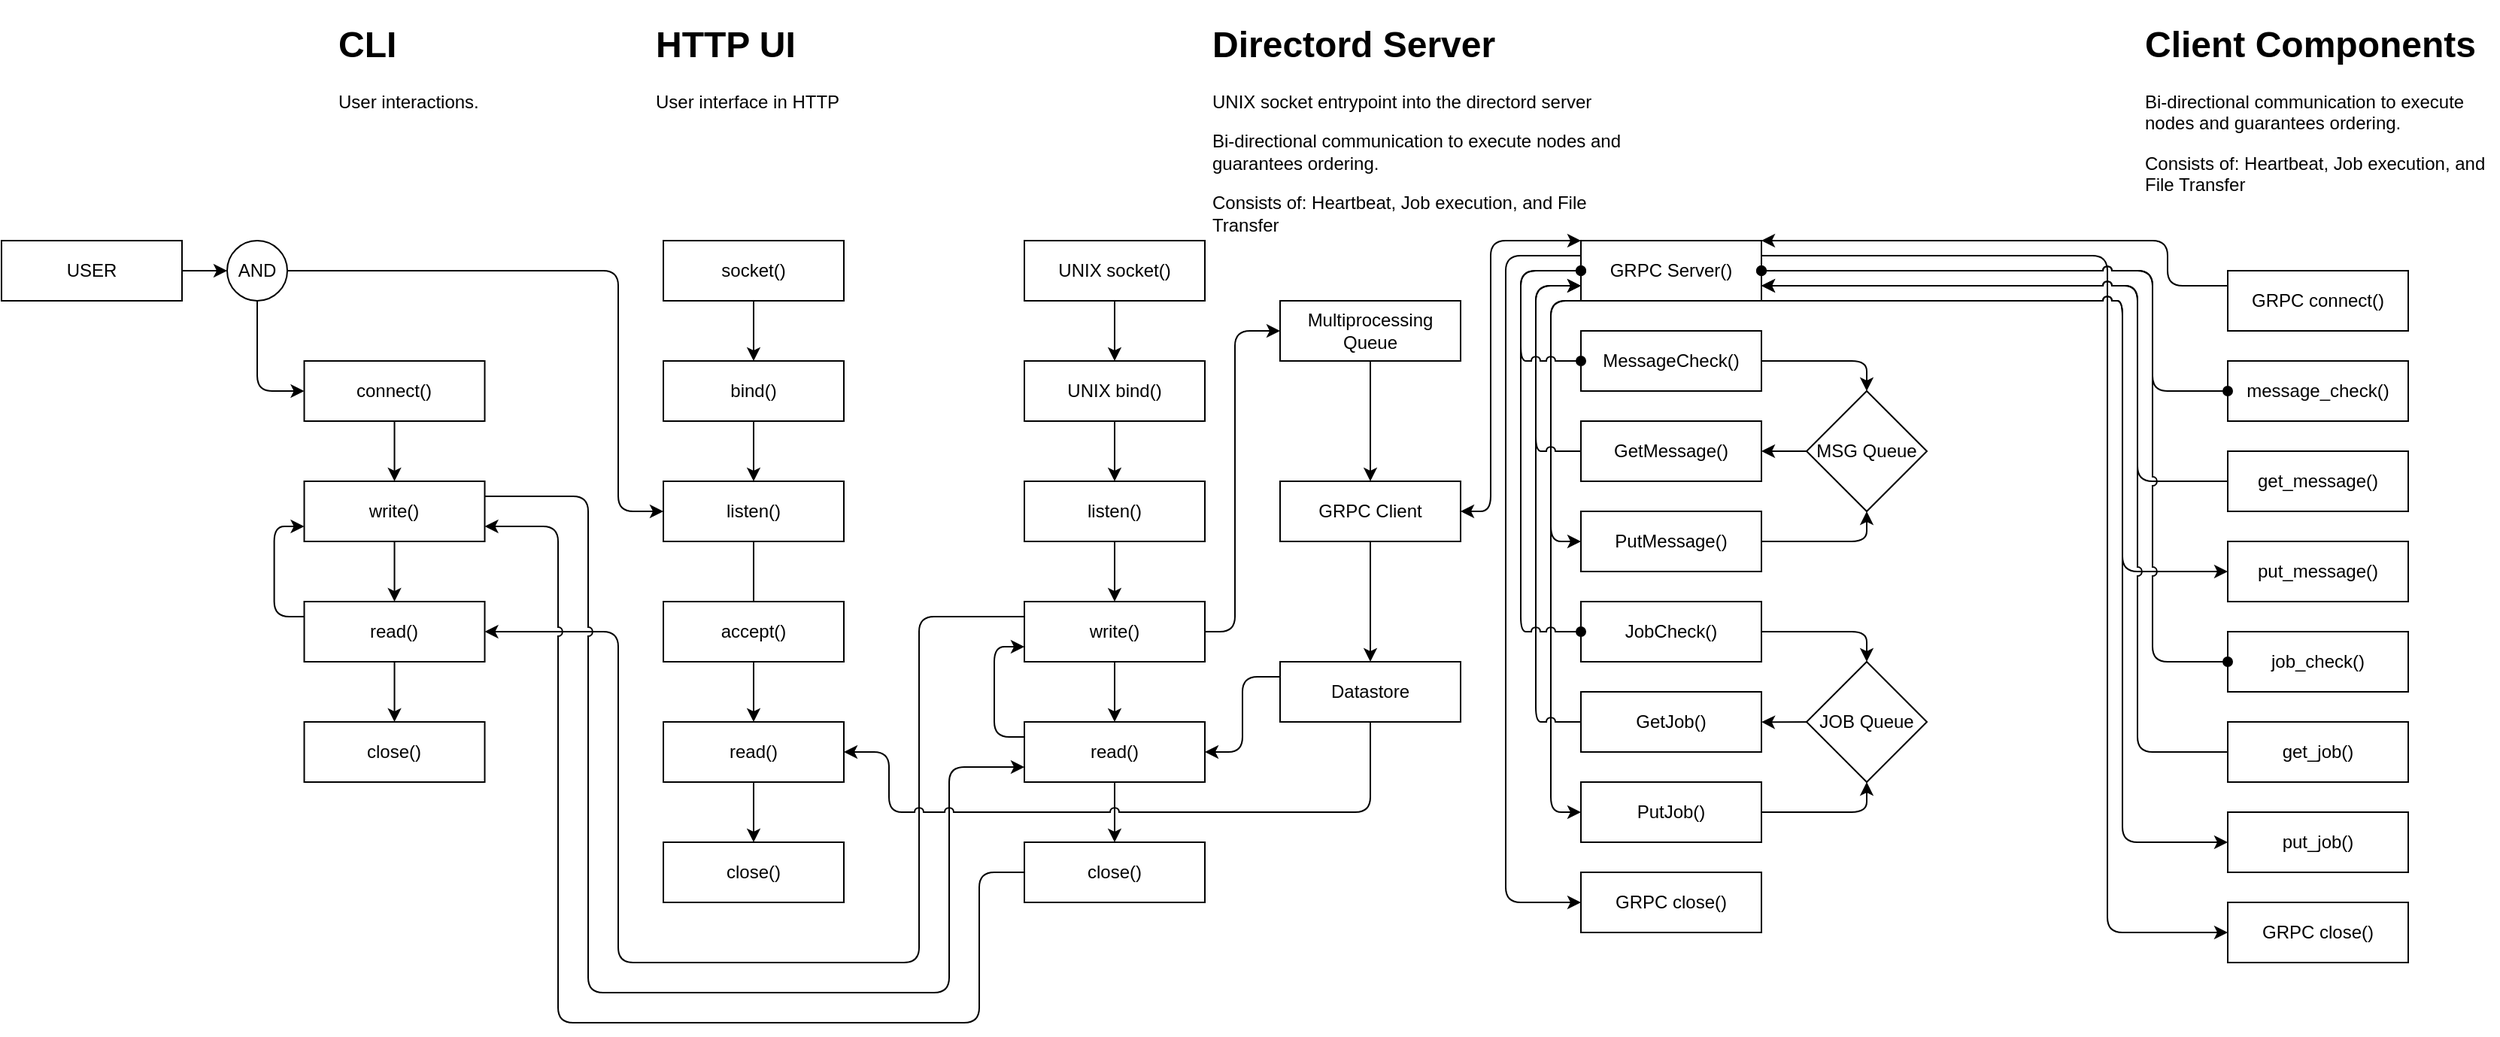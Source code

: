 <mxfile version="16.1.4" type="device"><diagram name="Page-1" id="8ce9d11a-91a2-4d17-14d8-a56ed91bf033"><mxGraphModel dx="1894" dy="651" grid="1" gridSize="10" guides="1" tooltips="1" connect="1" arrows="1" fold="1" page="1" pageScale="1" pageWidth="1100" pageHeight="850" background="#ffffff" math="0" shadow="0"><root><mxCell id="0"/><mxCell id="1" parent="0"/><mxCell id="uqe6oEXConPmfzKqluxQ-51" style="edgeStyle=orthogonalEdgeStyle;rounded=1;jumpStyle=arc;orthogonalLoop=1;jettySize=auto;html=1;exitX=1;exitY=0.25;exitDx=0;exitDy=0;entryX=0;entryY=0.5;entryDx=0;entryDy=0;startArrow=none;startFill=0;endArrow=classic;endFill=1;" edge="1" parent="1" source="bobSDe8uDwk_6qxty1IZ-61" target="bobSDe8uDwk_6qxty1IZ-124"><mxGeometry relative="1" as="geometry"><Array as="points"><mxPoint x="680" y="250"/><mxPoint x="680" y="700"/></Array></mxGeometry></mxCell><mxCell id="uqe6oEXConPmfzKqluxQ-34" style="edgeStyle=orthogonalEdgeStyle;rounded=1;jumpStyle=arc;orthogonalLoop=1;jettySize=auto;html=1;exitX=0;exitY=0.5;exitDx=0;exitDy=0;entryX=1;entryY=1;entryDx=0;entryDy=0;startArrow=classic;startFill=1;endArrow=none;endFill=0;" edge="1" parent="1" source="uqe6oEXConPmfzKqluxQ-33" target="bobSDe8uDwk_6qxty1IZ-61"><mxGeometry relative="1" as="geometry"><mxPoint x="770" y="470" as="sourcePoint"/><mxPoint x="490" y="280" as="targetPoint"/><Array as="points"><mxPoint x="690" y="640"/><mxPoint x="690" y="280"/></Array></mxGeometry></mxCell><mxCell id="_8_m-4VWOtP7xJWO-N_d-16" style="edgeStyle=orthogonalEdgeStyle;rounded=1;jumpStyle=arc;orthogonalLoop=1;jettySize=auto;html=1;exitX=0;exitY=0.5;exitDx=0;exitDy=0;entryX=1;entryY=1;entryDx=0;entryDy=0;startArrow=classic;startFill=1;endArrow=none;endFill=0;" parent="1" source="bobSDe8uDwk_6qxty1IZ-123" target="bobSDe8uDwk_6qxty1IZ-61" edge="1"><mxGeometry relative="1" as="geometry"><mxPoint x="623.139" y="424.57" as="targetPoint"/><Array as="points"><mxPoint x="690" y="460"/><mxPoint x="690" y="280"/></Array></mxGeometry></mxCell><mxCell id="uqe6oEXConPmfzKqluxQ-4" style="edgeStyle=orthogonalEdgeStyle;rounded=1;orthogonalLoop=1;jettySize=auto;html=1;exitX=0;exitY=0.5;exitDx=0;exitDy=0;jumpStyle=arc;startArrow=classic;startFill=1;endArrow=none;endFill=0;entryX=0;entryY=1;entryDx=0;entryDy=0;" edge="1" parent="1" source="bobSDe8uDwk_6qxty1IZ-66" target="bobSDe8uDwk_6qxty1IZ-61"><mxGeometry relative="1" as="geometry"><mxPoint x="330" y="270" as="targetPoint"/><Array as="points"><mxPoint x="310" y="440"/><mxPoint x="310" y="280"/></Array></mxGeometry></mxCell><mxCell id="uqe6oEXConPmfzKqluxQ-26" style="edgeStyle=orthogonalEdgeStyle;rounded=1;jumpStyle=arc;orthogonalLoop=1;jettySize=auto;html=1;exitX=0;exitY=1;exitDx=0;exitDy=0;entryX=0;entryY=0.5;entryDx=0;entryDy=0;startArrow=none;startFill=0;endArrow=classic;endFill=1;" edge="1" parent="1" source="bobSDe8uDwk_6qxty1IZ-61" target="uqe6oEXConPmfzKqluxQ-19"><mxGeometry relative="1" as="geometry"><Array as="points"><mxPoint x="310" y="280"/><mxPoint x="310" y="620"/></Array></mxGeometry></mxCell><mxCell id="bobSDe8uDwk_6qxty1IZ-14" style="edgeStyle=orthogonalEdgeStyle;rounded=0;orthogonalLoop=1;jettySize=auto;html=1;exitX=0.5;exitY=1;exitDx=0;exitDy=0;entryX=0.5;entryY=0;entryDx=0;entryDy=0;" parent="1" source="bobSDe8uDwk_6qxty1IZ-209" target="bobSDe8uDwk_6qxty1IZ-11" edge="1"><mxGeometry relative="1" as="geometry"/></mxCell><mxCell id="bobSDe8uDwk_6qxty1IZ-7" value="UNIX socket()" style="rounded=0;whiteSpace=wrap;html=1;" parent="1" vertex="1"><mxGeometry x="-40" y="240" width="120" height="40" as="geometry"/></mxCell><mxCell id="bobSDe8uDwk_6qxty1IZ-8" value="&lt;h1&gt;Directord Server&lt;/h1&gt;&lt;p&gt;UNIX socket entrypoint into the directord server&lt;/p&gt;&lt;p&gt;Bi-directional communication to execute nodes and guarantees ordering.&lt;/p&gt;&lt;p&gt;Consists of: Heartbeat, Job execution, and File Transfer&lt;/p&gt;" style="text;html=1;strokeColor=none;fillColor=none;spacing=5;spacingTop=-20;whiteSpace=wrap;overflow=hidden;rounded=0;" parent="1" vertex="1"><mxGeometry x="80" y="90" width="280" height="150" as="geometry"/></mxCell><mxCell id="bobSDe8uDwk_6qxty1IZ-18" style="edgeStyle=orthogonalEdgeStyle;rounded=0;orthogonalLoop=1;jettySize=auto;html=1;exitX=0.5;exitY=1;exitDx=0;exitDy=0;entryX=0.5;entryY=0;entryDx=0;entryDy=0;" parent="1" source="bobSDe8uDwk_6qxty1IZ-11" target="bobSDe8uDwk_6qxty1IZ-15" edge="1"><mxGeometry relative="1" as="geometry"/></mxCell><mxCell id="bobSDe8uDwk_6qxty1IZ-190" style="edgeStyle=orthogonalEdgeStyle;rounded=1;jumpStyle=arc;orthogonalLoop=1;jettySize=auto;html=1;exitX=1;exitY=0.5;exitDx=0;exitDy=0;entryX=0;entryY=0.5;entryDx=0;entryDy=0;startArrow=none;startFill=0;endArrow=classic;endFill=1;" parent="1" source="bobSDe8uDwk_6qxty1IZ-11" target="bobSDe8uDwk_6qxty1IZ-187" edge="1"><mxGeometry relative="1" as="geometry"><Array as="points"><mxPoint x="100" y="500"/><mxPoint x="100" y="300"/></Array></mxGeometry></mxCell><mxCell id="bobSDe8uDwk_6qxty1IZ-240" style="edgeStyle=orthogonalEdgeStyle;rounded=1;jumpStyle=arc;orthogonalLoop=1;jettySize=auto;html=1;exitX=0;exitY=0.25;exitDx=0;exitDy=0;entryX=1;entryY=0.5;entryDx=0;entryDy=0;startArrow=none;startFill=0;endArrow=classic;endFill=1;" parent="1" source="bobSDe8uDwk_6qxty1IZ-11" target="bobSDe8uDwk_6qxty1IZ-201" edge="1"><mxGeometry relative="1" as="geometry"><Array as="points"><mxPoint x="-110" y="490"/><mxPoint x="-110" y="720"/><mxPoint x="-310" y="720"/><mxPoint x="-310" y="500"/></Array></mxGeometry></mxCell><mxCell id="bobSDe8uDwk_6qxty1IZ-11" value="write()" style="rounded=0;whiteSpace=wrap;html=1;" parent="1" vertex="1"><mxGeometry x="-40" y="480" width="120" height="40" as="geometry"/></mxCell><mxCell id="bobSDe8uDwk_6qxty1IZ-13" style="edgeStyle=orthogonalEdgeStyle;rounded=1;orthogonalLoop=1;jettySize=auto;html=1;exitX=1;exitY=0.25;exitDx=0;exitDy=0;entryX=0;entryY=0.75;entryDx=0;entryDy=0;startArrow=none;startFill=0;jumpStyle=arc;" parent="1" source="bobSDe8uDwk_6qxty1IZ-198" target="bobSDe8uDwk_6qxty1IZ-15" edge="1"><mxGeometry relative="1" as="geometry"><Array as="points"><mxPoint x="-330" y="410"/><mxPoint x="-330" y="740"/><mxPoint x="-90" y="740"/><mxPoint x="-90" y="590"/></Array></mxGeometry></mxCell><mxCell id="bobSDe8uDwk_6qxty1IZ-203" style="edgeStyle=orthogonalEdgeStyle;rounded=1;jumpStyle=arc;orthogonalLoop=1;jettySize=auto;html=1;exitX=0.5;exitY=1;exitDx=0;exitDy=0;entryX=0.5;entryY=0;entryDx=0;entryDy=0;startArrow=none;startFill=0;endArrow=classic;endFill=1;" parent="1" source="bobSDe8uDwk_6qxty1IZ-12" target="bobSDe8uDwk_6qxty1IZ-198" edge="1"><mxGeometry relative="1" as="geometry"/></mxCell><mxCell id="bobSDe8uDwk_6qxty1IZ-12" value="connect()" style="rounded=0;whiteSpace=wrap;html=1;" parent="1" vertex="1"><mxGeometry x="-518.75" y="320" width="120" height="40" as="geometry"/></mxCell><mxCell id="bobSDe8uDwk_6qxty1IZ-17" style="edgeStyle=orthogonalEdgeStyle;rounded=1;orthogonalLoop=1;jettySize=auto;html=1;exitX=0;exitY=0.25;exitDx=0;exitDy=0;entryX=0;entryY=0.75;entryDx=0;entryDy=0;" parent="1" source="bobSDe8uDwk_6qxty1IZ-15" target="bobSDe8uDwk_6qxty1IZ-11" edge="1"><mxGeometry relative="1" as="geometry"/></mxCell><mxCell id="bobSDe8uDwk_6qxty1IZ-19" style="edgeStyle=orthogonalEdgeStyle;rounded=0;orthogonalLoop=1;jettySize=auto;html=1;exitX=0.5;exitY=1;exitDx=0;exitDy=0;entryX=0.5;entryY=0;entryDx=0;entryDy=0;" parent="1" source="bobSDe8uDwk_6qxty1IZ-15" target="bobSDe8uDwk_6qxty1IZ-16" edge="1"><mxGeometry relative="1" as="geometry"/></mxCell><mxCell id="bobSDe8uDwk_6qxty1IZ-15" value="read()" style="rounded=0;whiteSpace=wrap;html=1;" parent="1" vertex="1"><mxGeometry x="-40" y="560" width="120" height="40" as="geometry"/></mxCell><mxCell id="bobSDe8uDwk_6qxty1IZ-196" style="edgeStyle=orthogonalEdgeStyle;rounded=1;jumpStyle=arc;orthogonalLoop=1;jettySize=auto;html=1;exitX=0;exitY=0.5;exitDx=0;exitDy=0;entryX=1;entryY=0.75;entryDx=0;entryDy=0;startArrow=none;startFill=0;endArrow=classic;endFill=1;" parent="1" source="bobSDe8uDwk_6qxty1IZ-16" target="bobSDe8uDwk_6qxty1IZ-198" edge="1"><mxGeometry relative="1" as="geometry"><Array as="points"><mxPoint x="-70" y="660"/><mxPoint x="-70" y="760"/><mxPoint x="-350" y="760"/><mxPoint x="-350" y="430"/></Array></mxGeometry></mxCell><mxCell id="bobSDe8uDwk_6qxty1IZ-16" value="close()" style="rounded=0;whiteSpace=wrap;html=1;" parent="1" vertex="1"><mxGeometry x="-40" y="640" width="120" height="40" as="geometry"/></mxCell><mxCell id="bobSDe8uDwk_6qxty1IZ-20" value="&lt;h1&gt;CLI&lt;/h1&gt;&lt;p&gt;User interactions.&lt;/p&gt;" style="text;html=1;strokeColor=none;fillColor=none;spacing=5;spacingTop=-20;whiteSpace=wrap;overflow=hidden;rounded=0;" parent="1" vertex="1"><mxGeometry x="-501.25" y="90" width="102.5" height="70" as="geometry"/></mxCell><mxCell id="bobSDe8uDwk_6qxty1IZ-56" style="edgeStyle=orthogonalEdgeStyle;rounded=0;orthogonalLoop=1;jettySize=auto;html=1;exitX=0.5;exitY=1;exitDx=0;exitDy=0;entryX=0.5;entryY=0;entryDx=0;entryDy=0;fontStyle=0" parent="1" edge="1"><mxGeometry relative="1" as="geometry"><mxPoint x="420" y="280" as="sourcePoint"/></mxGeometry></mxCell><mxCell id="uqe6oEXConPmfzKqluxQ-27" style="edgeStyle=orthogonalEdgeStyle;rounded=1;jumpStyle=arc;orthogonalLoop=1;jettySize=auto;html=1;entryX=0;entryY=0.5;entryDx=0;entryDy=0;startArrow=classic;startFill=1;endArrow=none;endFill=0;exitX=0;exitY=0.75;exitDx=0;exitDy=0;" edge="1" parent="1" source="bobSDe8uDwk_6qxty1IZ-61" target="uqe6oEXConPmfzKqluxQ-17"><mxGeometry relative="1" as="geometry"><mxPoint x="330" y="260" as="sourcePoint"/><Array as="points"><mxPoint x="300" y="270"/><mxPoint x="300" y="560"/></Array></mxGeometry></mxCell><mxCell id="uqe6oEXConPmfzKqluxQ-29" style="edgeStyle=orthogonalEdgeStyle;rounded=1;jumpStyle=arc;orthogonalLoop=1;jettySize=auto;html=1;exitX=0;exitY=0.25;exitDx=0;exitDy=0;entryX=0;entryY=0.5;entryDx=0;entryDy=0;startArrow=none;startFill=0;endArrow=classic;endFill=1;" edge="1" parent="1" source="bobSDe8uDwk_6qxty1IZ-61" target="bobSDe8uDwk_6qxty1IZ-67"><mxGeometry relative="1" as="geometry"><Array as="points"><mxPoint x="280" y="250"/><mxPoint x="280" y="680"/></Array></mxGeometry></mxCell><mxCell id="bobSDe8uDwk_6qxty1IZ-61" value="GRPC Server()" style="rounded=0;whiteSpace=wrap;html=1;fontStyle=0" parent="1" vertex="1"><mxGeometry x="330" y="240" width="120" height="40" as="geometry"/></mxCell><mxCell id="_8_m-4VWOtP7xJWO-N_d-6" style="edgeStyle=orthogonalEdgeStyle;rounded=1;orthogonalLoop=1;jettySize=auto;html=1;exitX=0;exitY=0.5;exitDx=0;exitDy=0;entryX=0;entryY=0.75;entryDx=0;entryDy=0;startArrow=none;startFill=0;endArrow=classic;endFill=1;jumpStyle=arc;" parent="1" source="bobSDe8uDwk_6qxty1IZ-63" target="bobSDe8uDwk_6qxty1IZ-61" edge="1"><mxGeometry relative="1" as="geometry"><Array as="points"><mxPoint x="300" y="380"/><mxPoint x="300" y="270"/></Array></mxGeometry></mxCell><mxCell id="bobSDe8uDwk_6qxty1IZ-63" value="GetMessage()" style="rounded=0;whiteSpace=wrap;html=1;fontStyle=0" parent="1" vertex="1"><mxGeometry x="330" y="360" width="120" height="40" as="geometry"/></mxCell><mxCell id="uqe6oEXConPmfzKqluxQ-13" style="edgeStyle=orthogonalEdgeStyle;rounded=1;jumpStyle=arc;orthogonalLoop=1;jettySize=auto;html=1;exitX=1;exitY=0.5;exitDx=0;exitDy=0;entryX=0.5;entryY=1;entryDx=0;entryDy=0;startArrow=none;startFill=0;endArrow=classic;endFill=1;" edge="1" parent="1" source="bobSDe8uDwk_6qxty1IZ-66" target="uqe6oEXConPmfzKqluxQ-5"><mxGeometry relative="1" as="geometry"><mxPoint x="530" y="420" as="targetPoint"/><Array as="points"><mxPoint x="520" y="440"/></Array></mxGeometry></mxCell><mxCell id="bobSDe8uDwk_6qxty1IZ-66" value="PutMessage()" style="rounded=0;whiteSpace=wrap;html=1;fontStyle=0" parent="1" vertex="1"><mxGeometry x="330" y="420" width="120" height="40" as="geometry"/></mxCell><mxCell id="bobSDe8uDwk_6qxty1IZ-67" value="GRPC&amp;nbsp;close()" style="rounded=0;whiteSpace=wrap;html=1;fontStyle=0" parent="1" vertex="1"><mxGeometry x="330" y="660" width="120" height="40" as="geometry"/></mxCell><mxCell id="bobSDe8uDwk_6qxty1IZ-85" style="edgeStyle=orthogonalEdgeStyle;rounded=0;orthogonalLoop=1;jettySize=auto;html=1;exitX=0.5;exitY=1;exitDx=0;exitDy=0;entryX=0.5;entryY=0;entryDx=0;entryDy=0;fontStyle=0" parent="1" edge="1"><mxGeometry relative="1" as="geometry"><mxPoint x="425" y="260" as="sourcePoint"/></mxGeometry></mxCell><mxCell id="bobSDe8uDwk_6qxty1IZ-87" style="edgeStyle=orthogonalEdgeStyle;rounded=0;orthogonalLoop=1;jettySize=auto;html=1;exitX=0.5;exitY=1;exitDx=0;exitDy=0;fontStyle=0" parent="1" edge="1"><mxGeometry relative="1" as="geometry"><mxPoint x="425" y="340" as="sourcePoint"/></mxGeometry></mxCell><mxCell id="bobSDe8uDwk_6qxty1IZ-89" style="edgeStyle=orthogonalEdgeStyle;rounded=0;orthogonalLoop=1;jettySize=auto;html=1;exitX=0.5;exitY=1;exitDx=0;exitDy=0;entryX=0.5;entryY=0;entryDx=0;entryDy=0;fontStyle=0" parent="1" edge="1"><mxGeometry relative="1" as="geometry"><mxPoint x="425" y="420" as="sourcePoint"/></mxGeometry></mxCell><mxCell id="bobSDe8uDwk_6qxty1IZ-91" style="edgeStyle=orthogonalEdgeStyle;rounded=0;orthogonalLoop=1;jettySize=auto;html=1;exitX=0.5;exitY=1;exitDx=0;exitDy=0;entryX=0.5;entryY=0;entryDx=0;entryDy=0;fontStyle=0" parent="1" edge="1"><mxGeometry relative="1" as="geometry"><mxPoint x="425" y="500" as="sourcePoint"/></mxGeometry></mxCell><mxCell id="bobSDe8uDwk_6qxty1IZ-93" style="edgeStyle=orthogonalEdgeStyle;rounded=0;orthogonalLoop=1;jettySize=auto;html=1;exitX=0;exitY=0.25;exitDx=0;exitDy=0;entryX=0;entryY=0.75;entryDx=0;entryDy=0;fontStyle=0" parent="1" edge="1"><mxGeometry relative="1" as="geometry"><mxPoint x="365" y="490" as="targetPoint"/></mxGeometry></mxCell><mxCell id="bobSDe8uDwk_6qxty1IZ-94" style="edgeStyle=orthogonalEdgeStyle;rounded=0;orthogonalLoop=1;jettySize=auto;html=1;exitX=0.5;exitY=1;exitDx=0;exitDy=0;entryX=0.5;entryY=0;entryDx=0;entryDy=0;fontStyle=0" parent="1" edge="1"><mxGeometry relative="1" as="geometry"><mxPoint x="425" y="580" as="sourcePoint"/></mxGeometry></mxCell><mxCell id="bobSDe8uDwk_6qxty1IZ-97" style="edgeStyle=orthogonalEdgeStyle;rounded=0;orthogonalLoop=1;jettySize=auto;html=1;exitX=0.5;exitY=1;exitDx=0;exitDy=0;entryX=0.5;entryY=0;entryDx=0;entryDy=0;fontStyle=0" parent="1" edge="1"><mxGeometry relative="1" as="geometry"><mxPoint x="435" y="270" as="sourcePoint"/></mxGeometry></mxCell><mxCell id="bobSDe8uDwk_6qxty1IZ-99" style="edgeStyle=orthogonalEdgeStyle;rounded=0;orthogonalLoop=1;jettySize=auto;html=1;exitX=0.5;exitY=1;exitDx=0;exitDy=0;fontStyle=0" parent="1" edge="1"><mxGeometry relative="1" as="geometry"><mxPoint x="435" y="350" as="sourcePoint"/></mxGeometry></mxCell><mxCell id="bobSDe8uDwk_6qxty1IZ-101" style="edgeStyle=orthogonalEdgeStyle;rounded=0;orthogonalLoop=1;jettySize=auto;html=1;exitX=0.5;exitY=1;exitDx=0;exitDy=0;entryX=0.5;entryY=0;entryDx=0;entryDy=0;fontStyle=0" parent="1" edge="1"><mxGeometry relative="1" as="geometry"><mxPoint x="435" y="430" as="sourcePoint"/></mxGeometry></mxCell><mxCell id="bobSDe8uDwk_6qxty1IZ-103" style="edgeStyle=orthogonalEdgeStyle;rounded=0;orthogonalLoop=1;jettySize=auto;html=1;exitX=0.5;exitY=1;exitDx=0;exitDy=0;entryX=0.5;entryY=0;entryDx=0;entryDy=0;fontStyle=0" parent="1" edge="1"><mxGeometry relative="1" as="geometry"><mxPoint x="435" y="510" as="sourcePoint"/></mxGeometry></mxCell><mxCell id="bobSDe8uDwk_6qxty1IZ-105" style="edgeStyle=orthogonalEdgeStyle;rounded=0;orthogonalLoop=1;jettySize=auto;html=1;exitX=0;exitY=0.25;exitDx=0;exitDy=0;entryX=0;entryY=0.75;entryDx=0;entryDy=0;fontStyle=0" parent="1" edge="1"><mxGeometry relative="1" as="geometry"><mxPoint x="375" y="500" as="targetPoint"/></mxGeometry></mxCell><mxCell id="bobSDe8uDwk_6qxty1IZ-106" style="edgeStyle=orthogonalEdgeStyle;rounded=0;orthogonalLoop=1;jettySize=auto;html=1;exitX=0.5;exitY=1;exitDx=0;exitDy=0;entryX=0.5;entryY=0;entryDx=0;entryDy=0;fontStyle=0" parent="1" edge="1"><mxGeometry relative="1" as="geometry"><mxPoint x="435" y="590" as="sourcePoint"/></mxGeometry></mxCell><mxCell id="bobSDe8uDwk_6qxty1IZ-119" value="message_check()" style="rounded=0;whiteSpace=wrap;html=1;fontStyle=0" parent="1" vertex="1"><mxGeometry x="760" y="320" width="120" height="40" as="geometry"/></mxCell><mxCell id="bobSDe8uDwk_6qxty1IZ-121" value="get_message()" style="rounded=0;whiteSpace=wrap;html=1;fontStyle=0" parent="1" vertex="1"><mxGeometry x="760" y="380" width="120" height="40" as="geometry"/></mxCell><mxCell id="bobSDe8uDwk_6qxty1IZ-123" value="put_message()" style="rounded=0;whiteSpace=wrap;html=1;fontStyle=0" parent="1" vertex="1"><mxGeometry x="760" y="440" width="120" height="40" as="geometry"/></mxCell><mxCell id="bobSDe8uDwk_6qxty1IZ-124" value="GRPC&amp;nbsp;close()" style="rounded=0;whiteSpace=wrap;html=1;fontStyle=0" parent="1" vertex="1"><mxGeometry x="760" y="680" width="120" height="40" as="geometry"/></mxCell><mxCell id="bobSDe8uDwk_6qxty1IZ-133" style="edgeStyle=orthogonalEdgeStyle;rounded=0;orthogonalLoop=1;jettySize=auto;html=1;exitX=0.5;exitY=1;exitDx=0;exitDy=0;entryX=0.5;entryY=0;entryDx=0;entryDy=0;fontStyle=0" parent="1" edge="1"><mxGeometry relative="1" as="geometry"><mxPoint x="750" y="540" as="targetPoint"/></mxGeometry></mxCell><mxCell id="bobSDe8uDwk_6qxty1IZ-135" style="edgeStyle=orthogonalEdgeStyle;rounded=0;orthogonalLoop=1;jettySize=auto;html=1;exitX=0.5;exitY=1;exitDx=0;exitDy=0;entryX=0.5;entryY=0;entryDx=0;entryDy=0;fontStyle=0" parent="1" edge="1"><mxGeometry relative="1" as="geometry"><mxPoint x="750" y="620" as="targetPoint"/></mxGeometry></mxCell><mxCell id="bobSDe8uDwk_6qxty1IZ-136" style="edgeStyle=orthogonalEdgeStyle;rounded=0;orthogonalLoop=1;jettySize=auto;html=1;exitX=0;exitY=0.5;exitDx=0;exitDy=0;entryX=0;entryY=0.5;entryDx=0;entryDy=0;" parent="1" edge="1"><mxGeometry relative="1" as="geometry"><mxPoint x="690" y="560" as="sourcePoint"/></mxGeometry></mxCell><mxCell id="bobSDe8uDwk_6qxty1IZ-145" style="edgeStyle=orthogonalEdgeStyle;rounded=0;orthogonalLoop=1;jettySize=auto;html=1;exitX=0.5;exitY=1;exitDx=0;exitDy=0;entryX=0.5;entryY=0;entryDx=0;entryDy=0;fontStyle=0" parent="1" edge="1"><mxGeometry relative="1" as="geometry"><mxPoint x="760" y="510" as="sourcePoint"/></mxGeometry></mxCell><mxCell id="bobSDe8uDwk_6qxty1IZ-147" style="edgeStyle=orthogonalEdgeStyle;rounded=0;orthogonalLoop=1;jettySize=auto;html=1;exitX=0.5;exitY=1;exitDx=0;exitDy=0;entryX=0.5;entryY=0;entryDx=0;entryDy=0;fontStyle=0" parent="1" edge="1"><mxGeometry relative="1" as="geometry"><mxPoint x="760" y="590" as="sourcePoint"/></mxGeometry></mxCell><mxCell id="bobSDe8uDwk_6qxty1IZ-148" style="edgeStyle=orthogonalEdgeStyle;rounded=0;orthogonalLoop=1;jettySize=auto;html=1;exitX=0;exitY=0.5;exitDx=0;exitDy=0;entryX=0;entryY=0.5;entryDx=0;entryDy=0;" parent="1" edge="1"><mxGeometry relative="1" as="geometry"><mxPoint x="700" y="490" as="targetPoint"/></mxGeometry></mxCell><mxCell id="bobSDe8uDwk_6qxty1IZ-163" value="&lt;h1&gt;Client Components&lt;/h1&gt;&lt;p&gt;Bi-directional communication to execute nodes and guarantees ordering.&lt;/p&gt;&lt;p&gt;Consists of: Heartbeat, Job execution, and File Transfer&lt;/p&gt;" style="text;html=1;strokeColor=none;fillColor=none;spacing=5;spacingTop=-20;whiteSpace=wrap;overflow=hidden;rounded=0;" parent="1" vertex="1"><mxGeometry x="700" y="90" width="240" height="120" as="geometry"/></mxCell><mxCell id="bobSDe8uDwk_6qxty1IZ-139" style="edgeStyle=orthogonalEdgeStyle;rounded=0;orthogonalLoop=1;jettySize=auto;html=1;exitX=0.5;exitY=1;exitDx=0;exitDy=0;entryX=0.5;entryY=0;entryDx=0;entryDy=0;" parent="1" edge="1"><mxGeometry relative="1" as="geometry"><mxPoint x="760" y="310" as="targetPoint"/></mxGeometry></mxCell><mxCell id="uqe6oEXConPmfzKqluxQ-39" style="edgeStyle=orthogonalEdgeStyle;rounded=1;jumpStyle=arc;orthogonalLoop=1;jettySize=auto;html=1;exitX=0.5;exitY=1;exitDx=0;exitDy=0;entryX=0.5;entryY=0;entryDx=0;entryDy=0;startArrow=none;startFill=0;endArrow=classic;endFill=1;" edge="1" parent="1" source="bobSDe8uDwk_6qxty1IZ-187" target="uqe6oEXConPmfzKqluxQ-38"><mxGeometry relative="1" as="geometry"/></mxCell><mxCell id="bobSDe8uDwk_6qxty1IZ-187" value="Multiprocessing Queue" style="rounded=0;whiteSpace=wrap;html=1;fontStyle=0" parent="1" vertex="1"><mxGeometry x="130" y="280" width="120" height="40" as="geometry"/></mxCell><mxCell id="bobSDe8uDwk_6qxty1IZ-237" style="edgeStyle=orthogonalEdgeStyle;rounded=1;jumpStyle=arc;orthogonalLoop=1;jettySize=auto;html=1;exitX=0.5;exitY=1;exitDx=0;exitDy=0;entryX=1;entryY=0.5;entryDx=0;entryDy=0;startArrow=none;startFill=0;endArrow=classic;endFill=1;" parent="1" source="bobSDe8uDwk_6qxty1IZ-189" target="bobSDe8uDwk_6qxty1IZ-229" edge="1"><mxGeometry relative="1" as="geometry"><Array as="points"><mxPoint x="190" y="620"/><mxPoint x="-130" y="620"/><mxPoint x="-130" y="580"/></Array></mxGeometry></mxCell><mxCell id="bobSDe8uDwk_6qxty1IZ-244" style="edgeStyle=orthogonalEdgeStyle;rounded=1;jumpStyle=arc;orthogonalLoop=1;jettySize=auto;html=1;exitX=0;exitY=0.25;exitDx=0;exitDy=0;entryX=1;entryY=0.5;entryDx=0;entryDy=0;startArrow=none;startFill=0;endArrow=classic;endFill=1;" parent="1" source="bobSDe8uDwk_6qxty1IZ-189" target="bobSDe8uDwk_6qxty1IZ-15" edge="1"><mxGeometry relative="1" as="geometry"/></mxCell><mxCell id="bobSDe8uDwk_6qxty1IZ-189" value="Datastore" style="rounded=0;whiteSpace=wrap;html=1;fontStyle=0" parent="1" vertex="1"><mxGeometry x="130" y="520" width="120" height="40" as="geometry"/></mxCell><mxCell id="bobSDe8uDwk_6qxty1IZ-197" style="edgeStyle=orthogonalEdgeStyle;rounded=0;orthogonalLoop=1;jettySize=auto;html=1;exitX=0.5;exitY=1;exitDx=0;exitDy=0;entryX=0.5;entryY=0;entryDx=0;entryDy=0;" parent="1" source="bobSDe8uDwk_6qxty1IZ-198" target="bobSDe8uDwk_6qxty1IZ-201" edge="1"><mxGeometry relative="1" as="geometry"/></mxCell><mxCell id="bobSDe8uDwk_6qxty1IZ-198" value="write()" style="rounded=0;whiteSpace=wrap;html=1;" parent="1" vertex="1"><mxGeometry x="-518.75" y="400" width="120" height="40" as="geometry"/></mxCell><mxCell id="bobSDe8uDwk_6qxty1IZ-199" style="edgeStyle=orthogonalEdgeStyle;rounded=1;orthogonalLoop=1;jettySize=auto;html=1;exitX=0;exitY=0.25;exitDx=0;exitDy=0;entryX=0;entryY=0.75;entryDx=0;entryDy=0;" parent="1" source="bobSDe8uDwk_6qxty1IZ-201" target="bobSDe8uDwk_6qxty1IZ-198" edge="1"><mxGeometry relative="1" as="geometry"/></mxCell><mxCell id="bobSDe8uDwk_6qxty1IZ-200" style="edgeStyle=orthogonalEdgeStyle;rounded=0;orthogonalLoop=1;jettySize=auto;html=1;exitX=0.5;exitY=1;exitDx=0;exitDy=0;entryX=0.5;entryY=0;entryDx=0;entryDy=0;" parent="1" source="bobSDe8uDwk_6qxty1IZ-201" target="bobSDe8uDwk_6qxty1IZ-202" edge="1"><mxGeometry relative="1" as="geometry"/></mxCell><mxCell id="bobSDe8uDwk_6qxty1IZ-201" value="read()" style="rounded=0;whiteSpace=wrap;html=1;" parent="1" vertex="1"><mxGeometry x="-518.75" y="480" width="120" height="40" as="geometry"/></mxCell><mxCell id="bobSDe8uDwk_6qxty1IZ-202" value="close()" style="rounded=0;whiteSpace=wrap;html=1;" parent="1" vertex="1"><mxGeometry x="-518.75" y="560" width="120" height="40" as="geometry"/></mxCell><mxCell id="bobSDe8uDwk_6qxty1IZ-204" value="UNIX bind()" style="rounded=0;whiteSpace=wrap;html=1;" parent="1" vertex="1"><mxGeometry x="-40" y="320" width="120" height="40" as="geometry"/></mxCell><mxCell id="bobSDe8uDwk_6qxty1IZ-205" style="edgeStyle=orthogonalEdgeStyle;rounded=0;orthogonalLoop=1;jettySize=auto;html=1;exitX=0.5;exitY=1;exitDx=0;exitDy=0;entryX=0.5;entryY=0;entryDx=0;entryDy=0;" parent="1" source="bobSDe8uDwk_6qxty1IZ-7" target="bobSDe8uDwk_6qxty1IZ-204" edge="1"><mxGeometry relative="1" as="geometry"><mxPoint x="20" y="280" as="sourcePoint"/><mxPoint x="20" y="390" as="targetPoint"/></mxGeometry></mxCell><mxCell id="bobSDe8uDwk_6qxty1IZ-206" value="&lt;h1&gt;HTTP UI&lt;/h1&gt;&lt;p&gt;User interface in HTTP&lt;/p&gt;" style="text;html=1;strokeColor=none;fillColor=none;spacing=5;spacingTop=-20;whiteSpace=wrap;overflow=hidden;rounded=0;" parent="1" vertex="1"><mxGeometry x="-290" y="90" width="140" height="150" as="geometry"/></mxCell><mxCell id="bobSDe8uDwk_6qxty1IZ-209" value="listen()" style="rounded=0;whiteSpace=wrap;html=1;" parent="1" vertex="1"><mxGeometry x="-40" y="400" width="120" height="40" as="geometry"/></mxCell><mxCell id="bobSDe8uDwk_6qxty1IZ-210" style="edgeStyle=orthogonalEdgeStyle;rounded=0;orthogonalLoop=1;jettySize=auto;html=1;exitX=0.5;exitY=1;exitDx=0;exitDy=0;entryX=0.5;entryY=0;entryDx=0;entryDy=0;" parent="1" source="bobSDe8uDwk_6qxty1IZ-204" target="bobSDe8uDwk_6qxty1IZ-209" edge="1"><mxGeometry relative="1" as="geometry"><mxPoint x="20" y="355" as="sourcePoint"/><mxPoint x="20" y="470" as="targetPoint"/></mxGeometry></mxCell><mxCell id="bobSDe8uDwk_6qxty1IZ-227" style="edgeStyle=orthogonalEdgeStyle;rounded=0;orthogonalLoop=1;jettySize=auto;html=1;exitX=0.5;exitY=1;exitDx=0;exitDy=0;entryX=0.5;entryY=0;entryDx=0;entryDy=0;" parent="1" source="bobSDe8uDwk_6qxty1IZ-234" target="bobSDe8uDwk_6qxty1IZ-229" edge="1"><mxGeometry relative="1" as="geometry"/></mxCell><mxCell id="bobSDe8uDwk_6qxty1IZ-228" value="socket()" style="rounded=0;whiteSpace=wrap;html=1;" parent="1" vertex="1"><mxGeometry x="-280" y="240" width="120" height="40" as="geometry"/></mxCell><mxCell id="bobSDe8uDwk_6qxty1IZ-229" value="read()" style="rounded=0;whiteSpace=wrap;html=1;" parent="1" vertex="1"><mxGeometry x="-280" y="560" width="120" height="40" as="geometry"/></mxCell><mxCell id="bobSDe8uDwk_6qxty1IZ-230" style="edgeStyle=orthogonalEdgeStyle;rounded=0;orthogonalLoop=1;jettySize=auto;html=1;exitX=0.5;exitY=1;exitDx=0;exitDy=0;entryX=0.5;entryY=0;entryDx=0;entryDy=0;" parent="1" source="bobSDe8uDwk_6qxty1IZ-229" target="bobSDe8uDwk_6qxty1IZ-231" edge="1"><mxGeometry relative="1" as="geometry"><mxPoint x="-220" y="680" as="sourcePoint"/></mxGeometry></mxCell><mxCell id="bobSDe8uDwk_6qxty1IZ-231" value="close()" style="rounded=0;whiteSpace=wrap;html=1;" parent="1" vertex="1"><mxGeometry x="-280" y="640" width="120" height="40" as="geometry"/></mxCell><mxCell id="bobSDe8uDwk_6qxty1IZ-232" value="bind()" style="rounded=0;whiteSpace=wrap;html=1;" parent="1" vertex="1"><mxGeometry x="-280" y="320" width="120" height="40" as="geometry"/></mxCell><mxCell id="bobSDe8uDwk_6qxty1IZ-233" style="edgeStyle=orthogonalEdgeStyle;rounded=0;orthogonalLoop=1;jettySize=auto;html=1;exitX=0.5;exitY=1;exitDx=0;exitDy=0;entryX=0.5;entryY=0;entryDx=0;entryDy=0;" parent="1" source="bobSDe8uDwk_6qxty1IZ-228" target="bobSDe8uDwk_6qxty1IZ-232" edge="1"><mxGeometry relative="1" as="geometry"><mxPoint x="-220" y="280" as="sourcePoint"/><mxPoint x="-220" y="390" as="targetPoint"/></mxGeometry></mxCell><mxCell id="bobSDe8uDwk_6qxty1IZ-234" value="listen()" style="rounded=0;whiteSpace=wrap;html=1;" parent="1" vertex="1"><mxGeometry x="-280" y="400" width="120" height="40" as="geometry"/></mxCell><mxCell id="bobSDe8uDwk_6qxty1IZ-235" style="edgeStyle=orthogonalEdgeStyle;rounded=0;orthogonalLoop=1;jettySize=auto;html=1;exitX=0.5;exitY=1;exitDx=0;exitDy=0;entryX=0.5;entryY=0;entryDx=0;entryDy=0;" parent="1" source="bobSDe8uDwk_6qxty1IZ-232" target="bobSDe8uDwk_6qxty1IZ-234" edge="1"><mxGeometry relative="1" as="geometry"><mxPoint x="-220" y="355" as="sourcePoint"/><mxPoint x="-220" y="470" as="targetPoint"/></mxGeometry></mxCell><mxCell id="bobSDe8uDwk_6qxty1IZ-236" value="accept()" style="rounded=0;whiteSpace=wrap;html=1;" parent="1" vertex="1"><mxGeometry x="-280" y="480" width="120" height="40" as="geometry"/></mxCell><mxCell id="bobSDe8uDwk_6qxty1IZ-242" style="edgeStyle=orthogonalEdgeStyle;rounded=1;jumpStyle=arc;orthogonalLoop=1;jettySize=auto;html=1;exitX=1;exitY=0.5;exitDx=0;exitDy=0;entryX=0;entryY=0.5;entryDx=0;entryDy=0;startArrow=none;startFill=0;endArrow=classic;endFill=1;" parent="1" source="bobSDe8uDwk_6qxty1IZ-249" target="bobSDe8uDwk_6qxty1IZ-234" edge="1"><mxGeometry relative="1" as="geometry"><Array as="points"><mxPoint x="-310" y="260"/><mxPoint x="-310" y="420"/></Array></mxGeometry></mxCell><mxCell id="bobSDe8uDwk_6qxty1IZ-243" style="edgeStyle=orthogonalEdgeStyle;rounded=1;jumpStyle=arc;orthogonalLoop=1;jettySize=auto;html=1;exitX=1;exitY=0.5;exitDx=0;exitDy=0;entryX=0;entryY=0.5;entryDx=0;entryDy=0;startArrow=none;startFill=0;endArrow=classic;endFill=1;" parent="1" source="bobSDe8uDwk_6qxty1IZ-241" target="bobSDe8uDwk_6qxty1IZ-249" edge="1"><mxGeometry relative="1" as="geometry"/></mxCell><mxCell id="bobSDe8uDwk_6qxty1IZ-241" value="USER" style="rounded=0;whiteSpace=wrap;html=1;" parent="1" vertex="1"><mxGeometry x="-720" y="240" width="120" height="40" as="geometry"/></mxCell><mxCell id="bobSDe8uDwk_6qxty1IZ-251" style="edgeStyle=orthogonalEdgeStyle;rounded=1;jumpStyle=arc;orthogonalLoop=1;jettySize=auto;html=1;exitX=0.5;exitY=1;exitDx=0;exitDy=0;entryX=0;entryY=0.5;entryDx=0;entryDy=0;startArrow=none;startFill=0;endArrow=classic;endFill=1;" parent="1" source="bobSDe8uDwk_6qxty1IZ-249" target="bobSDe8uDwk_6qxty1IZ-12" edge="1"><mxGeometry relative="1" as="geometry"/></mxCell><mxCell id="bobSDe8uDwk_6qxty1IZ-249" value="AND" style="ellipse;whiteSpace=wrap;html=1;aspect=fixed;" parent="1" vertex="1"><mxGeometry x="-570" y="240" width="40" height="40" as="geometry"/></mxCell><mxCell id="bobSDe8uDwk_6qxty1IZ-250" style="edgeStyle=orthogonalEdgeStyle;rounded=1;jumpStyle=arc;orthogonalLoop=1;jettySize=auto;html=1;exitX=0.5;exitY=1;exitDx=0;exitDy=0;startArrow=none;startFill=0;endArrow=classic;endFill=1;" parent="1" source="bobSDe8uDwk_6qxty1IZ-249" target="bobSDe8uDwk_6qxty1IZ-249" edge="1"><mxGeometry relative="1" as="geometry"/></mxCell><mxCell id="_8_m-4VWOtP7xJWO-N_d-7" style="edgeStyle=orthogonalEdgeStyle;rounded=1;orthogonalLoop=1;jettySize=auto;html=1;exitX=1;exitY=0.75;exitDx=0;exitDy=0;entryX=0;entryY=0.5;entryDx=0;entryDy=0;startArrow=classic;startFill=1;endArrow=none;endFill=0;jumpStyle=arc;" parent="1" source="bobSDe8uDwk_6qxty1IZ-61" target="bobSDe8uDwk_6qxty1IZ-121" edge="1"><mxGeometry relative="1" as="geometry"><mxPoint x="623.139" y="424.57" as="sourcePoint"/><Array as="points"><mxPoint x="700" y="270"/><mxPoint x="700" y="400"/></Array></mxGeometry></mxCell><mxCell id="uqe6oEXConPmfzKqluxQ-12" style="edgeStyle=orthogonalEdgeStyle;rounded=1;jumpStyle=arc;orthogonalLoop=1;jettySize=auto;html=1;exitX=1;exitY=0.5;exitDx=0;exitDy=0;startArrow=none;startFill=0;endArrow=classic;endFill=1;entryX=0.5;entryY=0;entryDx=0;entryDy=0;" edge="1" parent="1" source="uqe6oEXConPmfzKqluxQ-8" target="uqe6oEXConPmfzKqluxQ-5"><mxGeometry relative="1" as="geometry"><mxPoint x="530" y="340" as="targetPoint"/></mxGeometry></mxCell><mxCell id="uqe6oEXConPmfzKqluxQ-8" value="MessageCheck()" style="rounded=0;whiteSpace=wrap;html=1;fontStyle=0" vertex="1" parent="1"><mxGeometry x="330" y="300" width="120" height="40" as="geometry"/></mxCell><mxCell id="uqe6oEXConPmfzKqluxQ-15" style="edgeStyle=orthogonalEdgeStyle;rounded=1;jumpStyle=arc;orthogonalLoop=1;jettySize=auto;html=1;exitX=0;exitY=0.5;exitDx=0;exitDy=0;entryX=1;entryY=0.5;entryDx=0;entryDy=0;startArrow=none;startFill=0;endArrow=classic;endFill=1;" edge="1" parent="1" source="uqe6oEXConPmfzKqluxQ-5" target="bobSDe8uDwk_6qxty1IZ-63"><mxGeometry relative="1" as="geometry"><mxPoint x="490" y="380" as="sourcePoint"/></mxGeometry></mxCell><mxCell id="uqe6oEXConPmfzKqluxQ-5" value="MSG Queue" style="rhombus;whiteSpace=wrap;html=1;" vertex="1" parent="1"><mxGeometry x="480" y="340" width="80" height="80" as="geometry"/></mxCell><mxCell id="uqe6oEXConPmfzKqluxQ-17" value="GetJob()" style="rounded=0;whiteSpace=wrap;html=1;fontStyle=0" vertex="1" parent="1"><mxGeometry x="330" y="540" width="120" height="40" as="geometry"/></mxCell><mxCell id="uqe6oEXConPmfzKqluxQ-18" style="edgeStyle=orthogonalEdgeStyle;rounded=1;jumpStyle=arc;orthogonalLoop=1;jettySize=auto;html=1;exitX=1;exitY=0.5;exitDx=0;exitDy=0;entryX=0.5;entryY=1;entryDx=0;entryDy=0;startArrow=none;startFill=0;endArrow=classic;endFill=1;" edge="1" parent="1" source="uqe6oEXConPmfzKqluxQ-19" target="uqe6oEXConPmfzKqluxQ-23"><mxGeometry relative="1" as="geometry"><mxPoint x="530" y="600" as="targetPoint"/><Array as="points"><mxPoint x="520" y="620"/></Array></mxGeometry></mxCell><mxCell id="uqe6oEXConPmfzKqluxQ-19" value="PutJob()" style="rounded=0;whiteSpace=wrap;html=1;fontStyle=0" vertex="1" parent="1"><mxGeometry x="330" y="600" width="120" height="40" as="geometry"/></mxCell><mxCell id="uqe6oEXConPmfzKqluxQ-20" style="edgeStyle=orthogonalEdgeStyle;rounded=1;jumpStyle=arc;orthogonalLoop=1;jettySize=auto;html=1;exitX=1;exitY=0.5;exitDx=0;exitDy=0;startArrow=none;startFill=0;endArrow=classic;endFill=1;entryX=0.5;entryY=0;entryDx=0;entryDy=0;" edge="1" parent="1" source="uqe6oEXConPmfzKqluxQ-21" target="uqe6oEXConPmfzKqluxQ-23"><mxGeometry relative="1" as="geometry"><mxPoint x="530" y="520" as="targetPoint"/></mxGeometry></mxCell><mxCell id="uqe6oEXConPmfzKqluxQ-21" value="JobCheck()" style="rounded=0;whiteSpace=wrap;html=1;fontStyle=0" vertex="1" parent="1"><mxGeometry x="330" y="480" width="120" height="40" as="geometry"/></mxCell><mxCell id="uqe6oEXConPmfzKqluxQ-22" style="edgeStyle=orthogonalEdgeStyle;rounded=1;jumpStyle=arc;orthogonalLoop=1;jettySize=auto;html=1;exitX=0;exitY=0.5;exitDx=0;exitDy=0;entryX=1;entryY=0.5;entryDx=0;entryDy=0;startArrow=none;startFill=0;endArrow=classic;endFill=1;" edge="1" parent="1" target="uqe6oEXConPmfzKqluxQ-17"><mxGeometry relative="1" as="geometry"><mxPoint x="490" y="560" as="sourcePoint"/></mxGeometry></mxCell><mxCell id="uqe6oEXConPmfzKqluxQ-23" value="JOB Queue" style="rhombus;whiteSpace=wrap;html=1;" vertex="1" parent="1"><mxGeometry x="480" y="520" width="80" height="80" as="geometry"/></mxCell><mxCell id="uqe6oEXConPmfzKqluxQ-31" value="job_check()" style="rounded=0;whiteSpace=wrap;html=1;fontStyle=0" vertex="1" parent="1"><mxGeometry x="760" y="500" width="120" height="40" as="geometry"/></mxCell><mxCell id="uqe6oEXConPmfzKqluxQ-32" value="get_job()" style="rounded=0;whiteSpace=wrap;html=1;fontStyle=0" vertex="1" parent="1"><mxGeometry x="760" y="560" width="120" height="40" as="geometry"/></mxCell><mxCell id="uqe6oEXConPmfzKqluxQ-33" value="put_job()" style="rounded=0;whiteSpace=wrap;html=1;fontStyle=0" vertex="1" parent="1"><mxGeometry x="760" y="620" width="120" height="40" as="geometry"/></mxCell><mxCell id="uqe6oEXConPmfzKqluxQ-35" style="edgeStyle=orthogonalEdgeStyle;rounded=1;orthogonalLoop=1;jettySize=auto;html=1;exitX=1;exitY=0.75;exitDx=0;exitDy=0;entryX=0;entryY=0.5;entryDx=0;entryDy=0;startArrow=classic;startFill=1;endArrow=none;endFill=0;jumpStyle=arc;" edge="1" parent="1" source="bobSDe8uDwk_6qxty1IZ-61" target="uqe6oEXConPmfzKqluxQ-32"><mxGeometry relative="1" as="geometry"><mxPoint x="490" y="270" as="sourcePoint"/><Array as="points"><mxPoint x="700" y="270"/><mxPoint x="700" y="580"/></Array><mxPoint x="770" y="410" as="targetPoint"/></mxGeometry></mxCell><mxCell id="uqe6oEXConPmfzKqluxQ-50" style="edgeStyle=orthogonalEdgeStyle;rounded=1;jumpStyle=arc;orthogonalLoop=1;jettySize=auto;html=1;exitX=0;exitY=0.25;exitDx=0;exitDy=0;entryX=1;entryY=0;entryDx=0;entryDy=0;startArrow=none;startFill=0;endArrow=classic;endFill=1;" edge="1" parent="1" source="uqe6oEXConPmfzKqluxQ-37" target="bobSDe8uDwk_6qxty1IZ-61"><mxGeometry relative="1" as="geometry"><Array as="points"><mxPoint x="720" y="270"/><mxPoint x="720" y="240"/></Array></mxGeometry></mxCell><mxCell id="uqe6oEXConPmfzKqluxQ-37" value="GRPC&amp;nbsp;connect()" style="rounded=0;whiteSpace=wrap;html=1;fontStyle=0" vertex="1" parent="1"><mxGeometry x="760" y="260" width="120" height="40" as="geometry"/></mxCell><mxCell id="uqe6oEXConPmfzKqluxQ-40" style="edgeStyle=orthogonalEdgeStyle;rounded=1;jumpStyle=arc;orthogonalLoop=1;jettySize=auto;html=1;exitX=1;exitY=0.5;exitDx=0;exitDy=0;entryX=0;entryY=0;entryDx=0;entryDy=0;startArrow=classic;startFill=1;endArrow=classic;endFill=1;" edge="1" parent="1" source="uqe6oEXConPmfzKqluxQ-38" target="bobSDe8uDwk_6qxty1IZ-61"><mxGeometry relative="1" as="geometry"><Array as="points"><mxPoint x="270" y="420"/><mxPoint x="270" y="240"/></Array></mxGeometry></mxCell><mxCell id="uqe6oEXConPmfzKqluxQ-41" style="edgeStyle=orthogonalEdgeStyle;rounded=1;jumpStyle=arc;orthogonalLoop=1;jettySize=auto;html=1;exitX=0.5;exitY=1;exitDx=0;exitDy=0;entryX=0.5;entryY=0;entryDx=0;entryDy=0;startArrow=none;startFill=0;endArrow=classic;endFill=1;" edge="1" parent="1" source="uqe6oEXConPmfzKqluxQ-38" target="bobSDe8uDwk_6qxty1IZ-189"><mxGeometry relative="1" as="geometry"/></mxCell><mxCell id="uqe6oEXConPmfzKqluxQ-38" value="GRPC Client" style="rounded=0;whiteSpace=wrap;html=1;fontStyle=0" vertex="1" parent="1"><mxGeometry x="130" y="400" width="120" height="40" as="geometry"/></mxCell><mxCell id="uqe6oEXConPmfzKqluxQ-25" style="edgeStyle=orthogonalEdgeStyle;rounded=1;jumpStyle=arc;orthogonalLoop=1;jettySize=auto;html=1;entryX=0;entryY=0.5;entryDx=0;entryDy=0;startArrow=oval;startFill=1;endArrow=oval;endFill=1;exitX=0;exitY=0.5;exitDx=0;exitDy=0;" edge="1" parent="1" source="bobSDe8uDwk_6qxty1IZ-61" target="uqe6oEXConPmfzKqluxQ-21"><mxGeometry relative="1" as="geometry"><mxPoint x="330" y="260" as="sourcePoint"/><Array as="points"><mxPoint x="290" y="260"/><mxPoint x="290" y="500"/></Array></mxGeometry></mxCell><mxCell id="uqe6oEXConPmfzKqluxQ-45" style="edgeStyle=orthogonalEdgeStyle;rounded=1;jumpStyle=arc;orthogonalLoop=1;jettySize=auto;html=1;exitX=0;exitY=0.5;exitDx=0;exitDy=0;entryX=0;entryY=0.5;entryDx=0;entryDy=0;startArrow=oval;startFill=1;endArrow=oval;endFill=1;" edge="1" parent="1" source="uqe6oEXConPmfzKqluxQ-8" target="bobSDe8uDwk_6qxty1IZ-61"><mxGeometry relative="1" as="geometry"><Array as="points"><mxPoint x="290" y="320"/><mxPoint x="290" y="260"/></Array></mxGeometry></mxCell><mxCell id="uqe6oEXConPmfzKqluxQ-30" style="edgeStyle=orthogonalEdgeStyle;rounded=1;jumpStyle=arc;orthogonalLoop=1;jettySize=auto;html=1;exitX=0;exitY=0.5;exitDx=0;exitDy=0;entryX=1;entryY=0.5;entryDx=0;entryDy=0;startArrow=oval;startFill=1;endArrow=oval;endFill=1;" edge="1" parent="1" source="bobSDe8uDwk_6qxty1IZ-119" target="bobSDe8uDwk_6qxty1IZ-61"><mxGeometry relative="1" as="geometry"><Array as="points"><mxPoint x="710" y="340"/><mxPoint x="710" y="260"/></Array></mxGeometry></mxCell><mxCell id="uqe6oEXConPmfzKqluxQ-36" style="edgeStyle=orthogonalEdgeStyle;rounded=1;jumpStyle=arc;orthogonalLoop=1;jettySize=auto;html=1;exitX=0;exitY=0.5;exitDx=0;exitDy=0;entryX=1;entryY=0.5;entryDx=0;entryDy=0;startArrow=oval;startFill=1;endArrow=oval;endFill=1;" edge="1" parent="1" source="uqe6oEXConPmfzKqluxQ-31" target="bobSDe8uDwk_6qxty1IZ-61"><mxGeometry relative="1" as="geometry"><mxPoint x="770" y="350" as="sourcePoint"/><mxPoint x="490" y="260" as="targetPoint"/><Array as="points"><mxPoint x="710" y="520"/><mxPoint x="710" y="260"/></Array></mxGeometry></mxCell></root></mxGraphModel></diagram></mxfile>